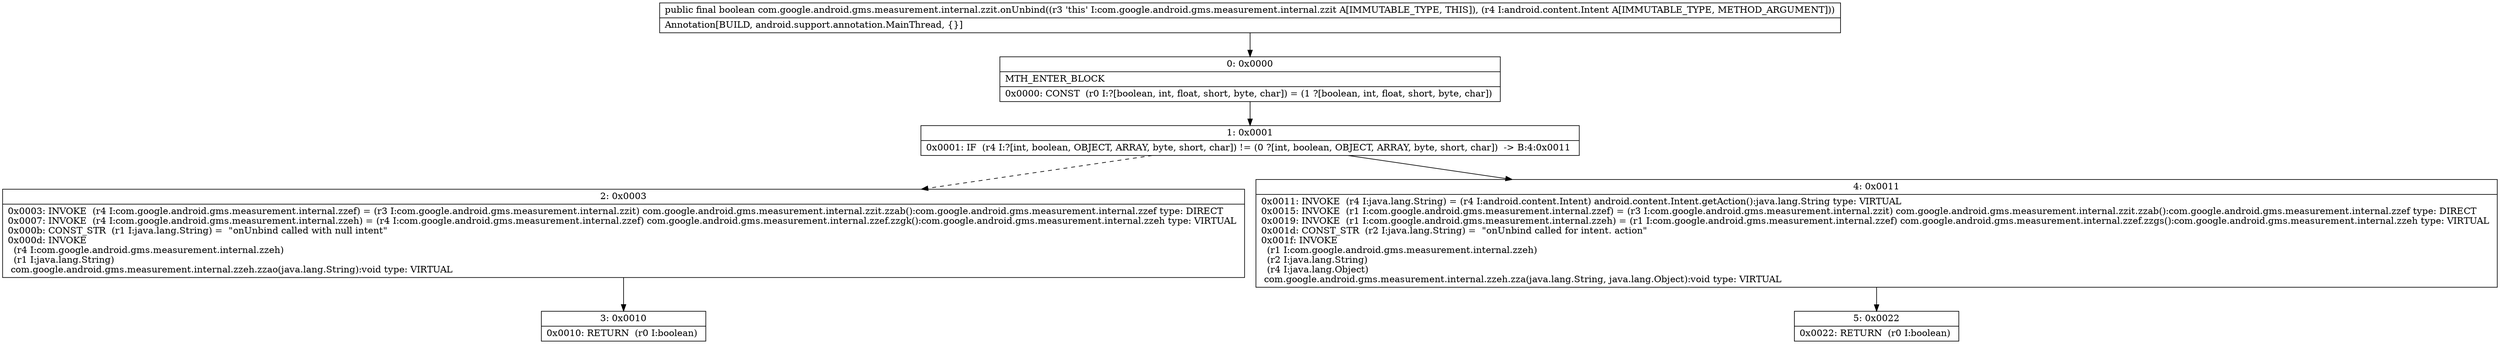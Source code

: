 digraph "CFG forcom.google.android.gms.measurement.internal.zzit.onUnbind(Landroid\/content\/Intent;)Z" {
Node_0 [shape=record,label="{0\:\ 0x0000|MTH_ENTER_BLOCK\l|0x0000: CONST  (r0 I:?[boolean, int, float, short, byte, char]) = (1 ?[boolean, int, float, short, byte, char]) \l}"];
Node_1 [shape=record,label="{1\:\ 0x0001|0x0001: IF  (r4 I:?[int, boolean, OBJECT, ARRAY, byte, short, char]) != (0 ?[int, boolean, OBJECT, ARRAY, byte, short, char])  \-\> B:4:0x0011 \l}"];
Node_2 [shape=record,label="{2\:\ 0x0003|0x0003: INVOKE  (r4 I:com.google.android.gms.measurement.internal.zzef) = (r3 I:com.google.android.gms.measurement.internal.zzit) com.google.android.gms.measurement.internal.zzit.zzab():com.google.android.gms.measurement.internal.zzef type: DIRECT \l0x0007: INVOKE  (r4 I:com.google.android.gms.measurement.internal.zzeh) = (r4 I:com.google.android.gms.measurement.internal.zzef) com.google.android.gms.measurement.internal.zzef.zzgk():com.google.android.gms.measurement.internal.zzeh type: VIRTUAL \l0x000b: CONST_STR  (r1 I:java.lang.String) =  \"onUnbind called with null intent\" \l0x000d: INVOKE  \l  (r4 I:com.google.android.gms.measurement.internal.zzeh)\l  (r1 I:java.lang.String)\l com.google.android.gms.measurement.internal.zzeh.zzao(java.lang.String):void type: VIRTUAL \l}"];
Node_3 [shape=record,label="{3\:\ 0x0010|0x0010: RETURN  (r0 I:boolean) \l}"];
Node_4 [shape=record,label="{4\:\ 0x0011|0x0011: INVOKE  (r4 I:java.lang.String) = (r4 I:android.content.Intent) android.content.Intent.getAction():java.lang.String type: VIRTUAL \l0x0015: INVOKE  (r1 I:com.google.android.gms.measurement.internal.zzef) = (r3 I:com.google.android.gms.measurement.internal.zzit) com.google.android.gms.measurement.internal.zzit.zzab():com.google.android.gms.measurement.internal.zzef type: DIRECT \l0x0019: INVOKE  (r1 I:com.google.android.gms.measurement.internal.zzeh) = (r1 I:com.google.android.gms.measurement.internal.zzef) com.google.android.gms.measurement.internal.zzef.zzgs():com.google.android.gms.measurement.internal.zzeh type: VIRTUAL \l0x001d: CONST_STR  (r2 I:java.lang.String) =  \"onUnbind called for intent. action\" \l0x001f: INVOKE  \l  (r1 I:com.google.android.gms.measurement.internal.zzeh)\l  (r2 I:java.lang.String)\l  (r4 I:java.lang.Object)\l com.google.android.gms.measurement.internal.zzeh.zza(java.lang.String, java.lang.Object):void type: VIRTUAL \l}"];
Node_5 [shape=record,label="{5\:\ 0x0022|0x0022: RETURN  (r0 I:boolean) \l}"];
MethodNode[shape=record,label="{public final boolean com.google.android.gms.measurement.internal.zzit.onUnbind((r3 'this' I:com.google.android.gms.measurement.internal.zzit A[IMMUTABLE_TYPE, THIS]), (r4 I:android.content.Intent A[IMMUTABLE_TYPE, METHOD_ARGUMENT]))  | Annotation[BUILD, android.support.annotation.MainThread, \{\}]\l}"];
MethodNode -> Node_0;
Node_0 -> Node_1;
Node_1 -> Node_2[style=dashed];
Node_1 -> Node_4;
Node_2 -> Node_3;
Node_4 -> Node_5;
}

